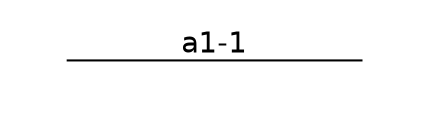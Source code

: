 graph G {graph [splines=false dpi=72 outputorder="edgesfirst"];
node [shape="none" fontname=DejaVuSans labelfontsize=12 label="none" size=50 fixedsize="true" scale="true"];
edge [labelfontsize=12 fontname=DejaVuSans labeldistance=1.2 labelangle=320.0];
rankdir=LR nodesep="0.05" ranksep="0.8";
0 [label="" height="0.7" image="includes/MolecularMetadata/Sugars/SNFG_Symbol_Images/DGlc.svg"];
1 [label="" height="0.7" image="includes/MolecularMetadata/Sugars/SNFG_Symbol_Images/DGlc.svg"];
1--0 [label="a1-1" headclip=false tailclip=false];
}
